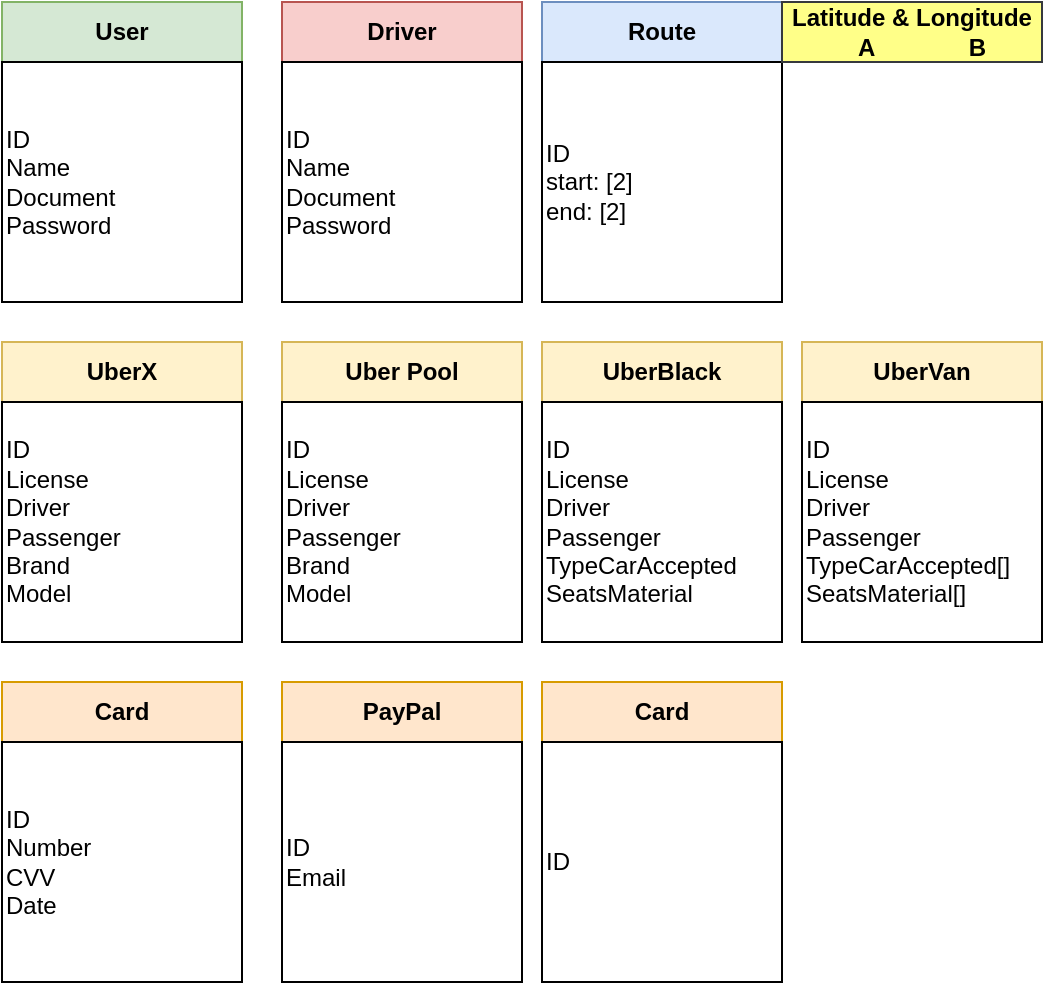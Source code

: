 <mxfile version="12.2.4" pages="1"><diagram id="XeFCAHLdAOSvhNHdGkuf" name="Page-1"><mxGraphModel dx="884" dy="655" grid="1" gridSize="10" guides="1" tooltips="1" connect="1" arrows="1" fold="1" page="1" pageScale="1" pageWidth="850" pageHeight="1100" math="0" shadow="0"><root><mxCell id="0"/><mxCell id="1" parent="0"/><mxCell id="3" value="User&lt;div&gt;&lt;/div&gt;" style="rounded=0;whiteSpace=wrap;html=1;align=center;fillColor=#d5e8d4;strokeColor=#82b366;fontStyle=1" parent="1" vertex="1"><mxGeometry x="20" y="320" width="120" height="30" as="geometry"/></mxCell><mxCell id="4" value="ID&lt;br&gt;Name&lt;br&gt;Document&amp;nbsp;&lt;br&gt;Password" style="whiteSpace=wrap;html=1;aspect=fixed;align=left;" parent="1" vertex="1"><mxGeometry x="20" y="350" width="120" height="120" as="geometry"/></mxCell><mxCell id="5" value="Driver" style="rounded=0;whiteSpace=wrap;html=1;fillColor=#f8cecc;strokeColor=#b85450;fontStyle=1" parent="1" vertex="1"><mxGeometry x="160" y="320" width="120" height="30" as="geometry"/></mxCell><mxCell id="6" value="ID&lt;br&gt;Name&lt;br&gt;Document&lt;br&gt;Password" style="whiteSpace=wrap;html=1;aspect=fixed;align=left;" parent="1" vertex="1"><mxGeometry x="160" y="350" width="120" height="120" as="geometry"/></mxCell><mxCell id="7" value="Route" style="rounded=0;whiteSpace=wrap;html=1;fillColor=#dae8fc;strokeColor=#6c8ebf;fontStyle=1" parent="1" vertex="1"><mxGeometry x="290" y="320" width="120" height="30" as="geometry"/></mxCell><mxCell id="8" value="ID&lt;br&gt;start: [2]&lt;br&gt;end: [2]" style="whiteSpace=wrap;html=1;aspect=fixed;align=left;" parent="1" vertex="1"><mxGeometry x="290" y="350" width="120" height="120" as="geometry"/></mxCell><mxCell id="9" value="UberX" style="rounded=0;whiteSpace=wrap;html=1;fillColor=#fff2cc;strokeColor=#d6b656;fontStyle=1" parent="1" vertex="1"><mxGeometry x="20" y="490" width="120" height="30" as="geometry"/></mxCell><mxCell id="10" value="ID&lt;br&gt;License&lt;br&gt;Driver&lt;br&gt;Passenger&lt;br&gt;Brand&lt;br&gt;Model" style="whiteSpace=wrap;html=1;aspect=fixed;align=left;" parent="1" vertex="1"><mxGeometry x="20" y="520" width="120" height="120" as="geometry"/></mxCell><mxCell id="12" value="Uber Pool" style="rounded=0;whiteSpace=wrap;html=1;align=center;fillColor=#fff2cc;strokeColor=#d6b656;fontStyle=1" parent="1" vertex="1"><mxGeometry x="160" y="490" width="120" height="30" as="geometry"/></mxCell><mxCell id="13" value="ID&lt;br&gt;License&lt;br&gt;Driver&lt;br&gt;Passenger&lt;br&gt;Brand&lt;br&gt;Model" style="whiteSpace=wrap;html=1;aspect=fixed;align=left;" parent="1" vertex="1"><mxGeometry x="160" y="520" width="120" height="120" as="geometry"/></mxCell><mxCell id="14" value="UberBlack" style="rounded=0;whiteSpace=wrap;html=1;align=center;fillColor=#fff2cc;strokeColor=#d6b656;fontStyle=1" parent="1" vertex="1"><mxGeometry x="290" y="490" width="120" height="30" as="geometry"/></mxCell><mxCell id="15" value="ID&lt;br&gt;License&lt;br&gt;Driver&lt;br&gt;Passenger&lt;br&gt;TypeCarAccepted&lt;br&gt;SeatsMaterial" style="whiteSpace=wrap;html=1;aspect=fixed;align=left;" parent="1" vertex="1"><mxGeometry x="290" y="520" width="120" height="120" as="geometry"/></mxCell><mxCell id="16" value="UberVan" style="rounded=0;whiteSpace=wrap;html=1;align=center;fillColor=#fff2cc;strokeColor=#d6b656;fontStyle=1" parent="1" vertex="1"><mxGeometry x="420" y="490" width="120" height="30" as="geometry"/></mxCell><mxCell id="17" value="ID&lt;br&gt;License&lt;br&gt;Driver&lt;br&gt;Passenger&lt;br&gt;TypeCarAccepted[]&lt;br&gt;SeatsMaterial[]" style="whiteSpace=wrap;html=1;aspect=fixed;align=left;" parent="1" vertex="1"><mxGeometry x="420" y="520" width="120" height="120" as="geometry"/></mxCell><mxCell id="18" value="Card" style="rounded=0;whiteSpace=wrap;html=1;align=center;fillColor=#ffe6cc;strokeColor=#d79b00;fontStyle=1" parent="1" vertex="1"><mxGeometry x="20" y="660" width="120" height="30" as="geometry"/></mxCell><mxCell id="19" value="ID&lt;br&gt;Number&lt;br&gt;CVV&lt;br&gt;Date" style="whiteSpace=wrap;html=1;aspect=fixed;align=left;" parent="1" vertex="1"><mxGeometry x="20" y="690" width="120" height="120" as="geometry"/></mxCell><mxCell id="20" value="PayPal" style="rounded=0;whiteSpace=wrap;html=1;align=center;fillColor=#ffe6cc;strokeColor=#d79b00;fontStyle=1" parent="1" vertex="1"><mxGeometry x="160" y="660" width="120" height="30" as="geometry"/></mxCell><mxCell id="21" value="ID&lt;br&gt;Email" style="whiteSpace=wrap;html=1;aspect=fixed;align=left;" parent="1" vertex="1"><mxGeometry x="160" y="690" width="120" height="120" as="geometry"/></mxCell><mxCell id="22" value="Card" style="rounded=0;whiteSpace=wrap;html=1;align=center;fillColor=#ffe6cc;strokeColor=#d79b00;fontStyle=1" parent="1" vertex="1"><mxGeometry x="290" y="660" width="120" height="30" as="geometry"/></mxCell><mxCell id="23" value="ID" style="rounded=0;whiteSpace=wrap;html=1;align=left;" parent="1" vertex="1"><mxGeometry x="290" y="690" width="120" height="120" as="geometry"/></mxCell><mxCell id="24" value="Latitude &amp;amp; Longitude&lt;br&gt;&amp;nbsp; &amp;nbsp;A&amp;nbsp; &amp;nbsp; &amp;nbsp; &amp;nbsp; &amp;nbsp; &amp;nbsp; &amp;nbsp; B" style="rounded=0;whiteSpace=wrap;html=1;align=center;fillColor=#ffff88;strokeColor=#36393d;fontStyle=1" parent="1" vertex="1"><mxGeometry x="410" y="320" width="130" height="30" as="geometry"/></mxCell></root></mxGraphModel></diagram></mxfile>